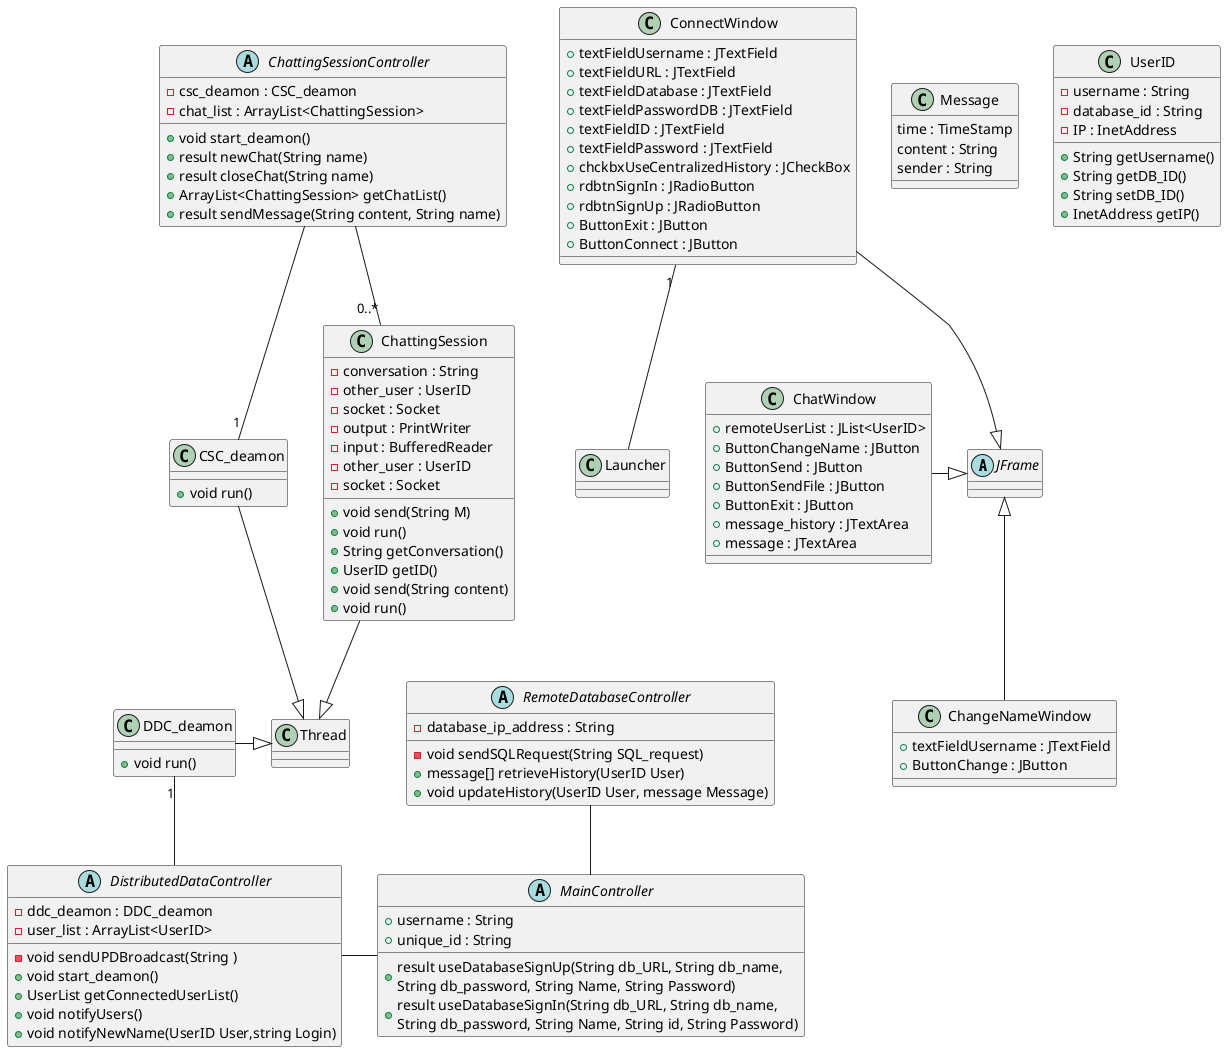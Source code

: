 @startuml class
abstract class JFrame

class ChangeNameWindow{
    + textFieldUsername : JTextField
    + ButtonChange : JButton
}
class ChatWindow{
    + remoteUserList : JList<UserID>
    + ButtonChangeName : JButton
    + ButtonSend : JButton
    + ButtonSendFile : JButton
    + ButtonExit : JButton
    + message_history : JTextArea
    + message : JTextArea
}
class ConnectWindow{

    + textFieldUsername : JTextField
    + textFieldURL : JTextField
    + textFieldDatabase : JTextField
    + textFieldPasswordDB : JTextField
    + textFieldID : JTextField
    + textFieldPassword : JTextField
    + chckbxUseCentralizedHistory : JCheckBox
    + rdbtnSignIn : JRadioButton
    + rdbtnSignUp : JRadioButton
    + ButtonExit : JButton
    + ButtonConnect : JButton
}

class DDC_deamon{
    + void run()
}

abstract class DistributedDataController{
    - ddc_deamon : DDC_deamon
    - user_list : ArrayList<UserID>
    -void sendUPDBroadcast(String )
    +void start_deamon()
    +UserList getConnectedUserList()
    +void notifyUsers()
    +void notifyNewName(UserID User,string Login)
}

abstract class  RemoteDatabaseController{
    - database_ip_address : String 
    -void sendSQLRequest(String SQL_request)
    +message[] retrieveHistory(UserID User)
    +void updateHistory(UserID User, message Message)
}


class CSC_deamon{
    + void run()
}


class ChattingSession{
    - conversation : String
    - other_user : UserID
    - socket : Socket
    - output : PrintWriter
    - input : BufferedReader
    + void send(String M)
    + void run()
    + String getConversation()
    + UserID getID()
}

abstract class ChattingSessionController{
    - csc_deamon : CSC_deamon
    - chat_list : ArrayList<ChattingSession>
    +void start_deamon()
    +result newChat(String name)
    +result closeChat(String name)
    +ArrayList<ChattingSession> getChatList()
    +result sendMessage(String content, String name)
}

abstract class MainController{
    +username : String
    +unique_id : String
    +result useDatabaseSignUp(String db_URL, String db_name, \nString db_password, String Name, String Password)
    +result useDatabaseSignIn(String db_URL, String db_name, \nString db_password, String Name, String id, String Password)
}

class ChattingSession {
    - other_user : UserID
    - socket : Socket
    + void send(String content)
    + void run()
}

class Message{
    time : TimeStamp
    content : String
    sender : String
}

class UserID{
    -username : String
    -database_id : String
    -IP : InetAddress
    +String getUsername()
    +String getDB_ID()
    +String setDB_ID()
    +InetAddress getIP()
} 

class Launcher



ChatWindow -r-|> JFrame
ChangeNameWindow -u-|> JFrame
ConnectWindow -d-|> JFrame

Launcher -u- "1" ConnectWindow

DDC_deamon -l-|> Thread
CSC_deamon -r-|> Thread
ChattingSession -d-|> Thread

ChattingSessionController - "1" CSC_deamon
ChattingSessionController -- "0..*" ChattingSession

DistributedDataController -u- "1" DDC_deamon

DistributedDataController - MainController
RemoteDatabaseController -d- MainController


@enduml